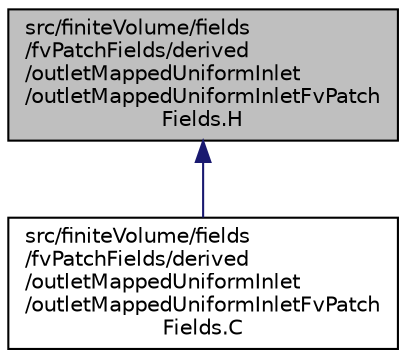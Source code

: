 digraph "src/finiteVolume/fields/fvPatchFields/derived/outletMappedUniformInlet/outletMappedUniformInletFvPatchFields.H"
{
  bgcolor="transparent";
  edge [fontname="Helvetica",fontsize="10",labelfontname="Helvetica",labelfontsize="10"];
  node [fontname="Helvetica",fontsize="10",shape=record];
  Node1 [label="src/finiteVolume/fields\l/fvPatchFields/derived\l/outletMappedUniformInlet\l/outletMappedUniformInletFvPatch\lFields.H",height=0.2,width=0.4,color="black", fillcolor="grey75", style="filled", fontcolor="black"];
  Node1 -> Node2 [dir="back",color="midnightblue",fontsize="10",style="solid",fontname="Helvetica"];
  Node2 [label="src/finiteVolume/fields\l/fvPatchFields/derived\l/outletMappedUniformInlet\l/outletMappedUniformInletFvPatch\lFields.C",height=0.2,width=0.4,color="black",URL="$a05548.html"];
}
